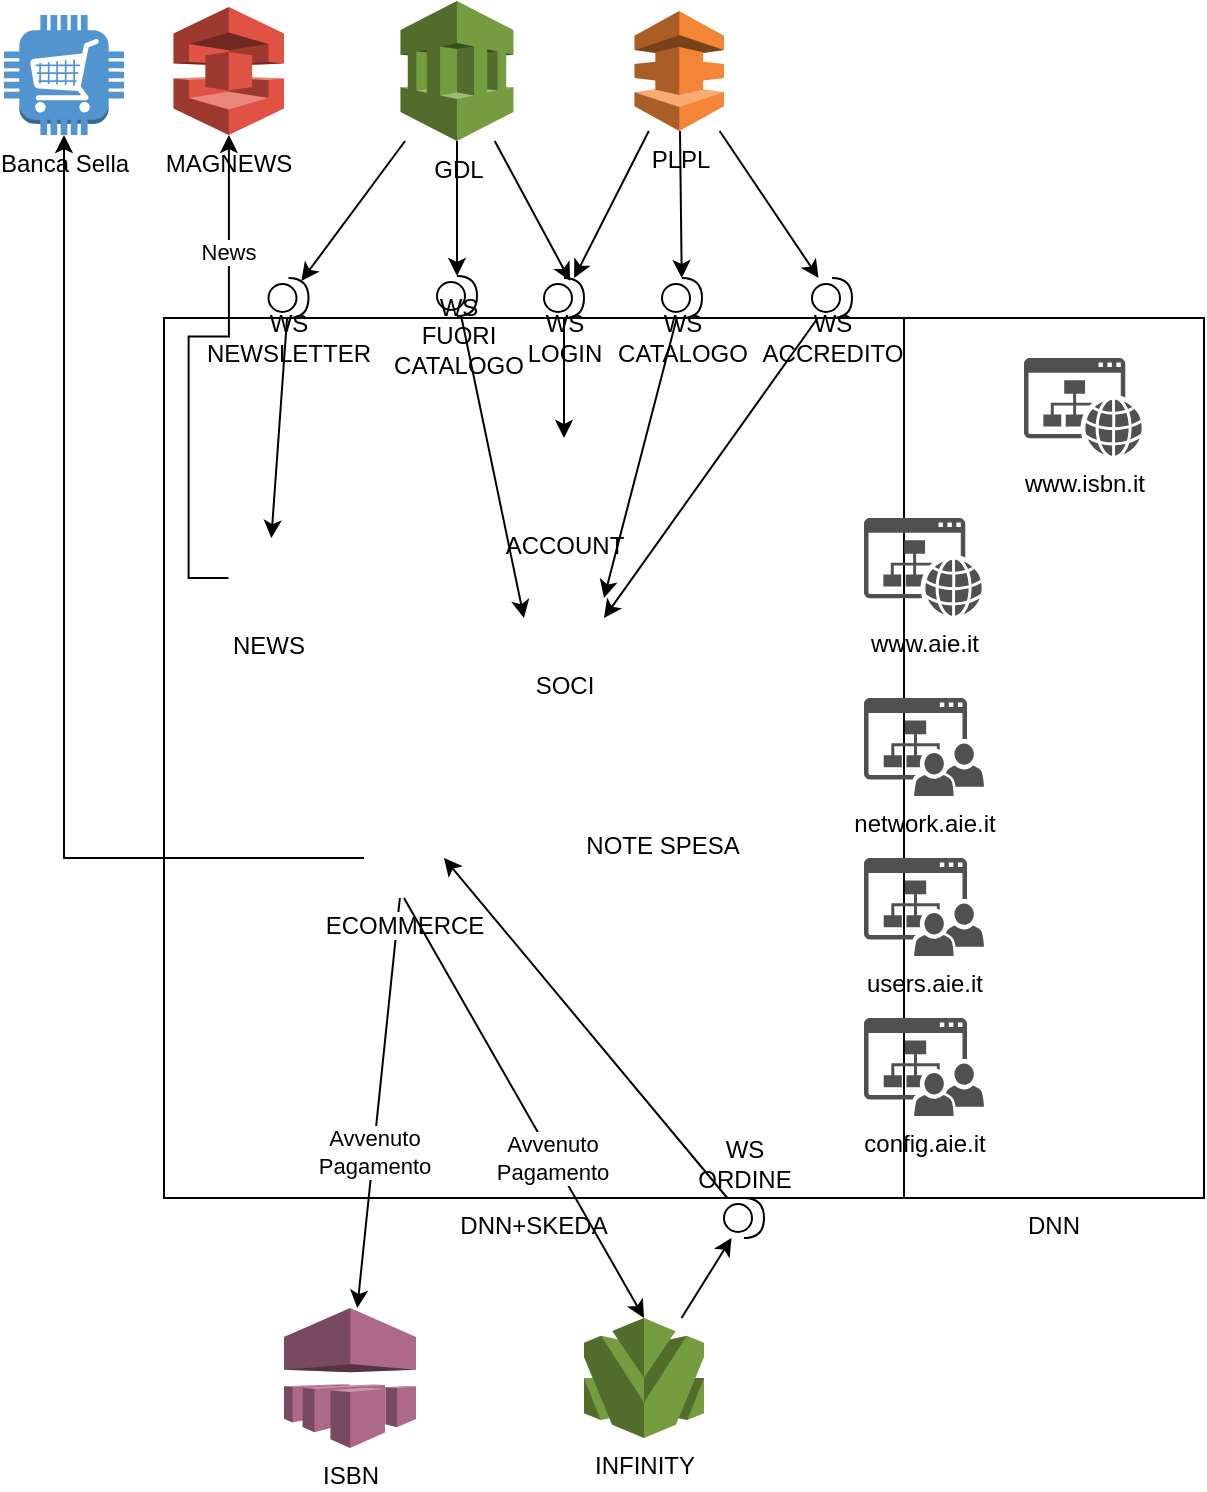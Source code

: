 <mxfile version="20.8.11" type="github">
  <diagram name="Pagina-1" id="71mr0Q3XpzNladmsMgAE">
    <mxGraphModel dx="1050" dy="549" grid="1" gridSize="10" guides="1" tooltips="1" connect="1" arrows="1" fold="1" page="1" pageScale="1" pageWidth="827" pageHeight="1169" math="0" shadow="0">
      <root>
        <mxCell id="0" />
        <mxCell id="1" parent="0" />
        <mxCell id="txRc-1PFV7r14aSmkzdP-11" value="DNN" style="whiteSpace=wrap;html=1;fillColor=none;verticalAlign=top;labelPosition=center;verticalLabelPosition=bottom;align=center;" vertex="1" parent="1">
          <mxGeometry x="460" y="200" width="150" height="440" as="geometry" />
        </mxCell>
        <mxCell id="txRc-1PFV7r14aSmkzdP-1" value="DNN+SKEDA" style="whiteSpace=wrap;html=1;fillColor=none;verticalAlign=top;labelPosition=center;verticalLabelPosition=bottom;align=center;" vertex="1" parent="1">
          <mxGeometry x="90" y="200" width="370" height="440" as="geometry" />
        </mxCell>
        <mxCell id="txRc-1PFV7r14aSmkzdP-3" value="www.isbn.it" style="sketch=0;pointerEvents=1;shadow=0;dashed=0;html=1;strokeColor=none;fillColor=#505050;labelPosition=center;verticalLabelPosition=bottom;verticalAlign=top;outlineConnect=0;align=center;shape=mxgraph.office.sites.website;" vertex="1" parent="1">
          <mxGeometry x="520" y="220" width="59" height="49" as="geometry" />
        </mxCell>
        <mxCell id="txRc-1PFV7r14aSmkzdP-4" value="www.aie.it" style="sketch=0;pointerEvents=1;shadow=0;dashed=0;html=1;strokeColor=none;fillColor=#505050;labelPosition=center;verticalLabelPosition=bottom;verticalAlign=top;outlineConnect=0;align=center;shape=mxgraph.office.sites.website;" vertex="1" parent="1">
          <mxGeometry x="440" y="300" width="59" height="49" as="geometry" />
        </mxCell>
        <mxCell id="txRc-1PFV7r14aSmkzdP-7" value="network.aie.it" style="sketch=0;pointerEvents=1;shadow=0;dashed=0;html=1;strokeColor=none;fillColor=#505050;labelPosition=center;verticalLabelPosition=bottom;verticalAlign=top;outlineConnect=0;align=center;shape=mxgraph.office.sites.site_team;" vertex="1" parent="1">
          <mxGeometry x="440" y="390" width="60" height="49" as="geometry" />
        </mxCell>
        <mxCell id="txRc-1PFV7r14aSmkzdP-9" value="users.aie.it" style="sketch=0;pointerEvents=1;shadow=0;dashed=0;html=1;strokeColor=none;fillColor=#505050;labelPosition=center;verticalLabelPosition=bottom;verticalAlign=top;outlineConnect=0;align=center;shape=mxgraph.office.sites.site_team;" vertex="1" parent="1">
          <mxGeometry x="440" y="470" width="60" height="49" as="geometry" />
        </mxCell>
        <mxCell id="txRc-1PFV7r14aSmkzdP-10" value="config.aie.it" style="sketch=0;pointerEvents=1;shadow=0;dashed=0;html=1;strokeColor=none;fillColor=#505050;labelPosition=center;verticalLabelPosition=bottom;verticalAlign=top;outlineConnect=0;align=center;shape=mxgraph.office.sites.site_team;" vertex="1" parent="1">
          <mxGeometry x="440" y="550" width="60" height="49" as="geometry" />
        </mxCell>
        <mxCell id="txRc-1PFV7r14aSmkzdP-13" value="SOCI" style="shape=image;html=1;verticalAlign=top;verticalLabelPosition=bottom;labelBackgroundColor=#ffffff;imageAspect=0;aspect=fixed;image=https://cdn1.iconfinder.com/data/icons/ionicons-fill-vol-2/512/logo-web-component-128.png;fillStyle=solid;fillColor=none;" vertex="1" parent="1">
          <mxGeometry x="270" y="330" width="40" height="40" as="geometry" />
        </mxCell>
        <mxCell id="txRc-1PFV7r14aSmkzdP-58" style="edgeStyle=orthogonalEdgeStyle;rounded=0;orthogonalLoop=1;jettySize=auto;html=1;exitX=0;exitY=0.5;exitDx=0;exitDy=0;" edge="1" parent="1" source="txRc-1PFV7r14aSmkzdP-14" target="txRc-1PFV7r14aSmkzdP-33">
          <mxGeometry relative="1" as="geometry" />
        </mxCell>
        <mxCell id="txRc-1PFV7r14aSmkzdP-59" value="News" style="edgeLabel;html=1;align=center;verticalAlign=middle;resizable=0;points=[];" vertex="1" connectable="0" parent="txRc-1PFV7r14aSmkzdP-58">
          <mxGeometry x="0.553" y="1" relative="1" as="geometry">
            <mxPoint as="offset" />
          </mxGeometry>
        </mxCell>
        <mxCell id="txRc-1PFV7r14aSmkzdP-14" value="NEWS" style="shape=image;html=1;verticalAlign=top;verticalLabelPosition=bottom;labelBackgroundColor=#ffffff;imageAspect=0;aspect=fixed;image=https://cdn1.iconfinder.com/data/icons/ionicons-fill-vol-2/512/logo-web-component-128.png;fillStyle=solid;fillColor=none;" vertex="1" parent="1">
          <mxGeometry x="122.25" y="310" width="40" height="40" as="geometry" />
        </mxCell>
        <mxCell id="txRc-1PFV7r14aSmkzdP-54" style="edgeStyle=none;rounded=0;orthogonalLoop=1;jettySize=auto;html=1;" edge="1" parent="1" source="txRc-1PFV7r14aSmkzdP-17" target="txRc-1PFV7r14aSmkzdP-32">
          <mxGeometry relative="1" as="geometry" />
        </mxCell>
        <mxCell id="txRc-1PFV7r14aSmkzdP-55" value="Avvenuto &lt;br&gt;Pagamento" style="edgeLabel;html=1;align=center;verticalAlign=middle;resizable=0;points=[];" vertex="1" connectable="0" parent="txRc-1PFV7r14aSmkzdP-54">
          <mxGeometry x="0.235" relative="1" as="geometry">
            <mxPoint as="offset" />
          </mxGeometry>
        </mxCell>
        <mxCell id="txRc-1PFV7r14aSmkzdP-61" style="edgeStyle=orthogonalEdgeStyle;rounded=0;orthogonalLoop=1;jettySize=auto;html=1;" edge="1" parent="1" source="txRc-1PFV7r14aSmkzdP-17" target="txRc-1PFV7r14aSmkzdP-60">
          <mxGeometry relative="1" as="geometry" />
        </mxCell>
        <mxCell id="txRc-1PFV7r14aSmkzdP-17" value="ECOMMERCE" style="shape=image;html=1;verticalAlign=top;verticalLabelPosition=bottom;labelBackgroundColor=#ffffff;imageAspect=0;aspect=fixed;image=https://cdn1.iconfinder.com/data/icons/ionicons-fill-vol-2/512/logo-web-component-128.png;fillStyle=solid;fillColor=none;" vertex="1" parent="1">
          <mxGeometry x="190" y="450" width="40" height="40" as="geometry" />
        </mxCell>
        <mxCell id="txRc-1PFV7r14aSmkzdP-18" value="ACCOUNT" style="shape=image;html=1;verticalAlign=top;verticalLabelPosition=bottom;labelBackgroundColor=#ffffff;imageAspect=0;aspect=fixed;image=https://cdn1.iconfinder.com/data/icons/ionicons-fill-vol-2/512/logo-web-component-128.png;fillStyle=solid;fillColor=none;" vertex="1" parent="1">
          <mxGeometry x="270" y="260" width="40" height="40" as="geometry" />
        </mxCell>
        <mxCell id="txRc-1PFV7r14aSmkzdP-19" value="NOTE SPESA" style="shape=image;html=1;verticalAlign=top;verticalLabelPosition=bottom;labelBackgroundColor=#ffffff;imageAspect=0;aspect=fixed;image=https://cdn1.iconfinder.com/data/icons/ionicons-fill-vol-2/512/logo-web-component-128.png;fillStyle=solid;fillColor=none;" vertex="1" parent="1">
          <mxGeometry x="319" y="410" width="40" height="40" as="geometry" />
        </mxCell>
        <mxCell id="txRc-1PFV7r14aSmkzdP-48" style="edgeStyle=none;rounded=0;orthogonalLoop=1;jettySize=auto;html=1;" edge="1" parent="1" source="txRc-1PFV7r14aSmkzdP-27" target="txRc-1PFV7r14aSmkzdP-1">
          <mxGeometry relative="1" as="geometry" />
        </mxCell>
        <mxCell id="txRc-1PFV7r14aSmkzdP-49" style="edgeStyle=none;rounded=0;orthogonalLoop=1;jettySize=auto;html=1;entryX=1;entryY=0.5;entryDx=0;entryDy=0;" edge="1" parent="1" source="txRc-1PFV7r14aSmkzdP-27" target="txRc-1PFV7r14aSmkzdP-13">
          <mxGeometry relative="1" as="geometry" />
        </mxCell>
        <mxCell id="txRc-1PFV7r14aSmkzdP-27" value="WS &lt;br&gt;ACCREDITO" style="shape=providedRequiredInterface;html=1;verticalLabelPosition=bottom;sketch=0;fillStyle=solid;fillColor=none;rotation=0;" vertex="1" parent="1">
          <mxGeometry x="414" y="180" width="20" height="20" as="geometry" />
        </mxCell>
        <mxCell id="txRc-1PFV7r14aSmkzdP-47" style="edgeStyle=none;rounded=0;orthogonalLoop=1;jettySize=auto;html=1;" edge="1" parent="1" source="txRc-1PFV7r14aSmkzdP-28" target="txRc-1PFV7r14aSmkzdP-18">
          <mxGeometry relative="1" as="geometry" />
        </mxCell>
        <mxCell id="txRc-1PFV7r14aSmkzdP-28" value="WS &lt;br&gt;LOGIN" style="shape=providedRequiredInterface;html=1;verticalLabelPosition=bottom;sketch=0;fillStyle=solid;fillColor=none;rotation=0;" vertex="1" parent="1">
          <mxGeometry x="280" y="180" width="20" height="20" as="geometry" />
        </mxCell>
        <mxCell id="txRc-1PFV7r14aSmkzdP-50" style="edgeStyle=none;rounded=0;orthogonalLoop=1;jettySize=auto;html=1;entryX=1;entryY=0.25;entryDx=0;entryDy=0;" edge="1" parent="1" source="txRc-1PFV7r14aSmkzdP-29" target="txRc-1PFV7r14aSmkzdP-13">
          <mxGeometry relative="1" as="geometry" />
        </mxCell>
        <mxCell id="txRc-1PFV7r14aSmkzdP-29" value="WS &lt;br&gt;CATALOGO" style="shape=providedRequiredInterface;html=1;verticalLabelPosition=bottom;sketch=0;fillStyle=solid;fillColor=none;rotation=0;" vertex="1" parent="1">
          <mxGeometry x="339" y="180" width="20" height="20" as="geometry" />
        </mxCell>
        <mxCell id="txRc-1PFV7r14aSmkzdP-40" style="rounded=0;orthogonalLoop=1;jettySize=auto;html=1;" edge="1" parent="1" source="txRc-1PFV7r14aSmkzdP-30" target="txRc-1PFV7r14aSmkzdP-27">
          <mxGeometry relative="1" as="geometry" />
        </mxCell>
        <mxCell id="txRc-1PFV7r14aSmkzdP-41" style="edgeStyle=none;rounded=0;orthogonalLoop=1;jettySize=auto;html=1;" edge="1" parent="1" source="txRc-1PFV7r14aSmkzdP-30" target="txRc-1PFV7r14aSmkzdP-28">
          <mxGeometry relative="1" as="geometry" />
        </mxCell>
        <mxCell id="txRc-1PFV7r14aSmkzdP-42" style="edgeStyle=none;rounded=0;orthogonalLoop=1;jettySize=auto;html=1;" edge="1" parent="1" source="txRc-1PFV7r14aSmkzdP-30" target="txRc-1PFV7r14aSmkzdP-29">
          <mxGeometry relative="1" as="geometry" />
        </mxCell>
        <mxCell id="txRc-1PFV7r14aSmkzdP-30" value="PLPL" style="outlineConnect=0;dashed=0;verticalLabelPosition=bottom;verticalAlign=top;align=center;html=1;shape=mxgraph.aws3.direct_connect;fillColor=#F58536;gradientColor=none;fillStyle=solid;" vertex="1" parent="1">
          <mxGeometry x="325.25" y="46.5" width="44.75" height="60" as="geometry" />
        </mxCell>
        <mxCell id="txRc-1PFV7r14aSmkzdP-43" style="edgeStyle=none;rounded=0;orthogonalLoop=1;jettySize=auto;html=1;entryX=0.653;entryY=0.073;entryDx=0;entryDy=0;entryPerimeter=0;" edge="1" parent="1" source="txRc-1PFV7r14aSmkzdP-31" target="txRc-1PFV7r14aSmkzdP-28">
          <mxGeometry relative="1" as="geometry" />
        </mxCell>
        <mxCell id="txRc-1PFV7r14aSmkzdP-44" style="edgeStyle=none;rounded=0;orthogonalLoop=1;jettySize=auto;html=1;" edge="1" parent="1" source="txRc-1PFV7r14aSmkzdP-31" target="txRc-1PFV7r14aSmkzdP-36">
          <mxGeometry relative="1" as="geometry" />
        </mxCell>
        <mxCell id="txRc-1PFV7r14aSmkzdP-45" style="edgeStyle=none;rounded=0;orthogonalLoop=1;jettySize=auto;html=1;entryX=0.821;entryY=0.073;entryDx=0;entryDy=0;entryPerimeter=0;" edge="1" parent="1" source="txRc-1PFV7r14aSmkzdP-31" target="txRc-1PFV7r14aSmkzdP-37">
          <mxGeometry relative="1" as="geometry" />
        </mxCell>
        <mxCell id="txRc-1PFV7r14aSmkzdP-31" value="GDL" style="outlineConnect=0;dashed=0;verticalLabelPosition=bottom;verticalAlign=top;align=center;html=1;shape=mxgraph.aws3.service_catalog;fillColor=#759C3E;gradientColor=none;fillStyle=solid;" vertex="1" parent="1">
          <mxGeometry x="208.25" y="41.5" width="56.5" height="70" as="geometry" />
        </mxCell>
        <mxCell id="txRc-1PFV7r14aSmkzdP-32" value="ISBN" style="outlineConnect=0;dashed=0;verticalLabelPosition=bottom;verticalAlign=top;align=center;html=1;shape=mxgraph.aws3.device_farm;fillColor=#AD688B;gradientColor=none;fillStyle=solid;" vertex="1" parent="1">
          <mxGeometry x="150" y="695" width="66" height="70" as="geometry" />
        </mxCell>
        <mxCell id="txRc-1PFV7r14aSmkzdP-33" value="MAGNEWS" style="outlineConnect=0;dashed=0;verticalLabelPosition=bottom;verticalAlign=top;align=center;html=1;shape=mxgraph.aws3.snowball;fillColor=#E05243;gradientColor=none;fillStyle=solid;" vertex="1" parent="1">
          <mxGeometry x="94.75" y="44.5" width="55.25" height="64" as="geometry" />
        </mxCell>
        <mxCell id="txRc-1PFV7r14aSmkzdP-46" style="edgeStyle=none;rounded=0;orthogonalLoop=1;jettySize=auto;html=1;" edge="1" parent="1" source="txRc-1PFV7r14aSmkzdP-34" target="txRc-1PFV7r14aSmkzdP-38">
          <mxGeometry relative="1" as="geometry" />
        </mxCell>
        <mxCell id="txRc-1PFV7r14aSmkzdP-34" value="INFINITY" style="outlineConnect=0;dashed=0;verticalLabelPosition=bottom;verticalAlign=top;align=center;html=1;shape=mxgraph.aws3.opsworks;fillColor=#759C3E;gradientColor=none;fillStyle=solid;" vertex="1" parent="1">
          <mxGeometry x="300" y="700" width="60" height="60" as="geometry" />
        </mxCell>
        <mxCell id="txRc-1PFV7r14aSmkzdP-51" style="edgeStyle=none;rounded=0;orthogonalLoop=1;jettySize=auto;html=1;entryX=0;entryY=0.5;entryDx=0;entryDy=0;" edge="1" parent="1" source="txRc-1PFV7r14aSmkzdP-36" target="txRc-1PFV7r14aSmkzdP-13">
          <mxGeometry relative="1" as="geometry" />
        </mxCell>
        <mxCell id="txRc-1PFV7r14aSmkzdP-36" value="WS &lt;br&gt;FUORI&lt;br&gt;CATALOGO" style="shape=providedRequiredInterface;html=1;verticalLabelPosition=bottom;sketch=0;fillStyle=solid;fillColor=none;rotation=0;" vertex="1" parent="1">
          <mxGeometry x="226.5" y="179" width="20" height="20" as="geometry" />
        </mxCell>
        <mxCell id="txRc-1PFV7r14aSmkzdP-52" style="edgeStyle=none;rounded=0;orthogonalLoop=1;jettySize=auto;html=1;" edge="1" parent="1" source="txRc-1PFV7r14aSmkzdP-37" target="txRc-1PFV7r14aSmkzdP-14">
          <mxGeometry relative="1" as="geometry" />
        </mxCell>
        <mxCell id="txRc-1PFV7r14aSmkzdP-37" value="WS &lt;br&gt;NEWSLETTER" style="shape=providedRequiredInterface;html=1;verticalLabelPosition=bottom;sketch=0;fillStyle=solid;fillColor=none;rotation=0;" vertex="1" parent="1">
          <mxGeometry x="142.25" y="180" width="20" height="20" as="geometry" />
        </mxCell>
        <mxCell id="txRc-1PFV7r14aSmkzdP-53" style="edgeStyle=none;rounded=0;orthogonalLoop=1;jettySize=auto;html=1;entryX=1;entryY=0.5;entryDx=0;entryDy=0;" edge="1" parent="1" source="txRc-1PFV7r14aSmkzdP-38" target="txRc-1PFV7r14aSmkzdP-17">
          <mxGeometry relative="1" as="geometry" />
        </mxCell>
        <mxCell id="txRc-1PFV7r14aSmkzdP-38" value="WS &lt;br&gt;ORDINE" style="shape=providedRequiredInterface;html=1;verticalLabelPosition=top;sketch=0;fillStyle=solid;fillColor=none;rotation=0;labelPosition=center;align=center;verticalAlign=bottom;" vertex="1" parent="1">
          <mxGeometry x="370" y="640" width="20" height="20" as="geometry" />
        </mxCell>
        <mxCell id="txRc-1PFV7r14aSmkzdP-56" style="edgeStyle=none;rounded=0;orthogonalLoop=1;jettySize=auto;html=1;exitX=0.5;exitY=1;exitDx=0;exitDy=0;entryX=0.5;entryY=0;entryDx=0;entryDy=0;entryPerimeter=0;" edge="1" parent="1" source="txRc-1PFV7r14aSmkzdP-17" target="txRc-1PFV7r14aSmkzdP-34">
          <mxGeometry relative="1" as="geometry">
            <mxPoint x="217.923" y="500" as="sourcePoint" />
            <mxPoint x="196.635" y="705" as="targetPoint" />
          </mxGeometry>
        </mxCell>
        <mxCell id="txRc-1PFV7r14aSmkzdP-57" value="Avvenuto &lt;br&gt;Pagamento" style="edgeLabel;html=1;align=center;verticalAlign=middle;resizable=0;points=[];" vertex="1" connectable="0" parent="txRc-1PFV7r14aSmkzdP-56">
          <mxGeometry x="0.235" relative="1" as="geometry">
            <mxPoint as="offset" />
          </mxGeometry>
        </mxCell>
        <mxCell id="txRc-1PFV7r14aSmkzdP-60" value="Banca Sella" style="outlineConnect=0;dashed=0;verticalLabelPosition=bottom;verticalAlign=top;align=center;html=1;shape=mxgraph.aws3.cart;fillColor=#5294CF;gradientColor=none;fillStyle=solid;" vertex="1" parent="1">
          <mxGeometry x="10" y="48.5" width="60" height="60" as="geometry" />
        </mxCell>
      </root>
    </mxGraphModel>
  </diagram>
</mxfile>
